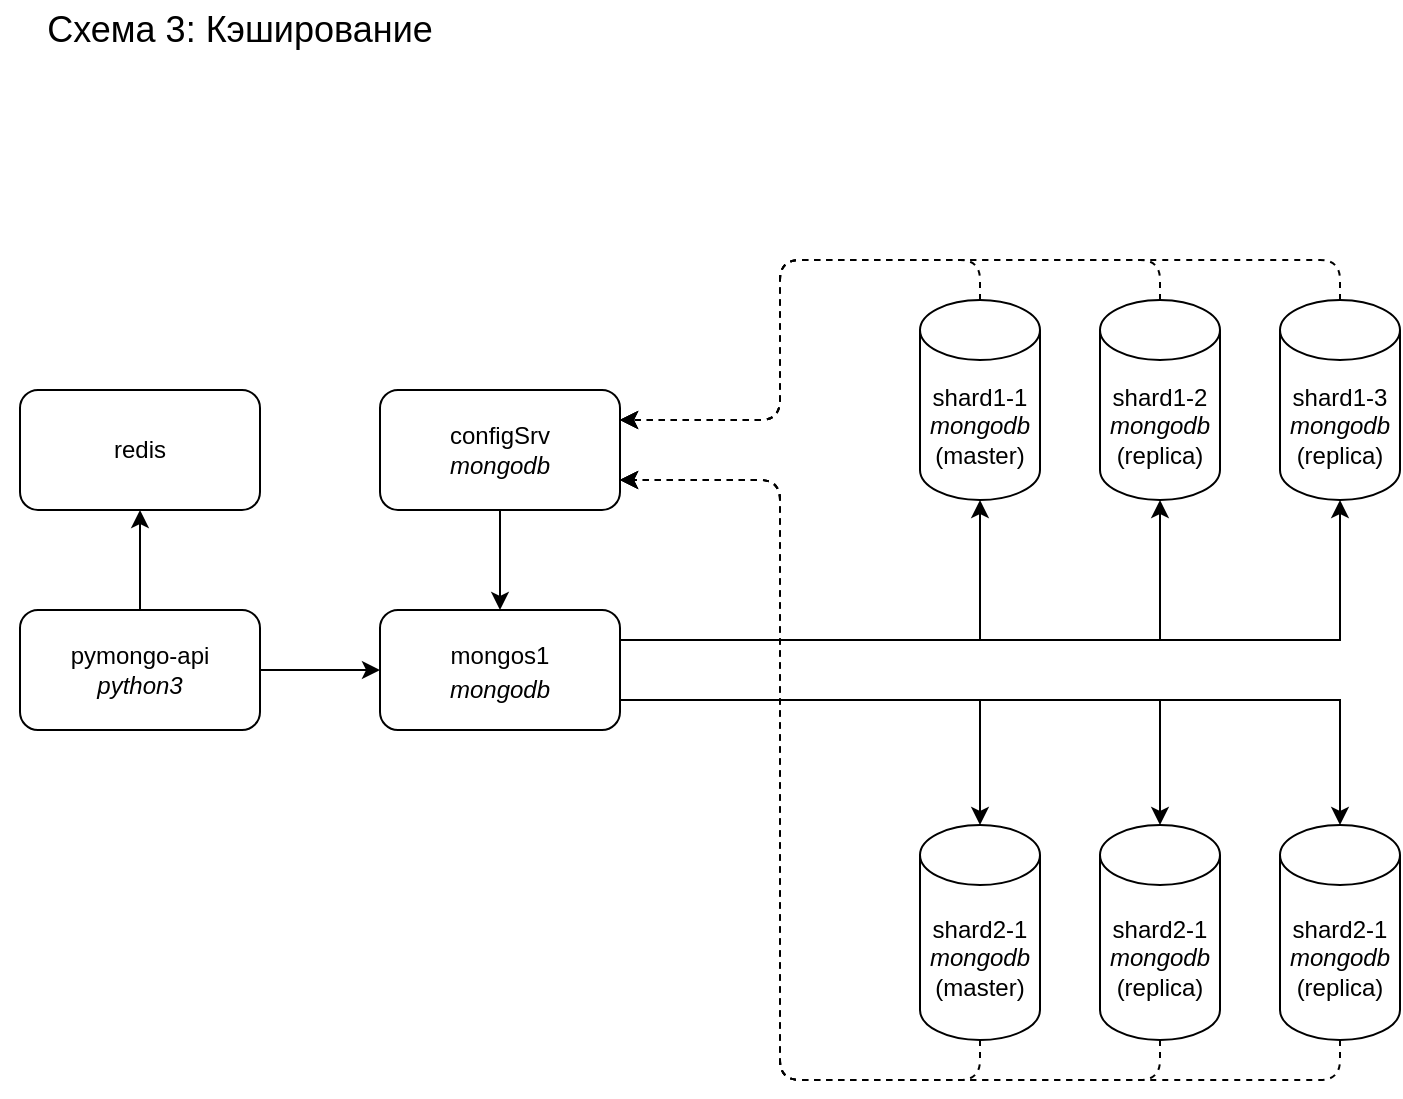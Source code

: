 <mxfile pages="2">
    <diagram id="isS5LTfEV-B5i4dPdamE" name="map3">
        <mxGraphModel dx="1640" dy="3731" grid="1" gridSize="10" guides="1" tooltips="1" connect="1" arrows="1" fold="1" page="1" pageScale="1" pageWidth="1654" pageHeight="1169" math="0" shadow="0">
            <root>
                <mxCell id="0"/>
                <mxCell id="1" parent="0"/>
                <mxCell id="21" style="edgeStyle=orthogonalEdgeStyle;html=1;entryX=1;entryY=0.75;entryDx=0;entryDy=0;dashed=1;exitX=0.5;exitY=1;exitDx=0;exitDy=0;exitPerimeter=0;" parent="1" source="26" target="30" edge="1">
                    <mxGeometry relative="1" as="geometry">
                        <mxPoint x="550" y="-877.5" as="sourcePoint"/>
                        <Array as="points">
                            <mxPoint x="520" y="-710"/>
                            <mxPoint x="420" y="-710"/>
                            <mxPoint x="420" y="-1010"/>
                        </Array>
                    </mxGeometry>
                </mxCell>
                <mxCell id="22" style="edgeStyle=orthogonalEdgeStyle;html=1;entryX=1;entryY=0.25;entryDx=0;entryDy=0;dashed=1;exitX=0.5;exitY=0;exitDx=0;exitDy=0;exitPerimeter=0;" parent="1" source="25" target="30" edge="1">
                    <mxGeometry relative="1" as="geometry">
                        <mxPoint x="620" y="-1161.5" as="sourcePoint"/>
                        <Array as="points">
                            <mxPoint x="520" y="-1120"/>
                            <mxPoint x="420" y="-1120"/>
                            <mxPoint x="420" y="-1040"/>
                        </Array>
                    </mxGeometry>
                </mxCell>
                <mxCell id="23" style="edgeStyle=orthogonalEdgeStyle;rounded=0;orthogonalLoop=1;jettySize=auto;html=1;exitX=1;exitY=0.5;exitDx=0;exitDy=0;entryX=0;entryY=0.5;entryDx=0;entryDy=0;" parent="1" source="24" edge="1">
                    <mxGeometry relative="1" as="geometry">
                        <mxPoint x="220" y="-915" as="targetPoint"/>
                    </mxGeometry>
                </mxCell>
                <mxCell id="47" style="edgeStyle=none;html=1;exitX=0.5;exitY=0;exitDx=0;exitDy=0;entryX=0.5;entryY=1;entryDx=0;entryDy=0;" parent="1" source="24" target="46" edge="1">
                    <mxGeometry relative="1" as="geometry"/>
                </mxCell>
                <mxCell id="24" value="pymongo-api&lt;br&gt;&lt;i&gt;python3&lt;/i&gt;" style="rounded=1;whiteSpace=wrap;html=1;" parent="1" vertex="1">
                    <mxGeometry x="40" y="-945" width="120" height="60" as="geometry"/>
                </mxCell>
                <mxCell id="25" value="shard1-1&lt;br&gt;&lt;i&gt;mongodb&lt;/i&gt;&lt;br&gt;(master)" style="shape=cylinder3;whiteSpace=wrap;html=1;boundedLbl=1;backgroundOutline=1;size=15;" parent="1" vertex="1">
                    <mxGeometry x="490" y="-1100" width="60" height="100" as="geometry"/>
                </mxCell>
                <mxCell id="26" value="shard2-1&lt;br&gt;&lt;i style=&quot;border-color: var(--border-color);&quot;&gt;mongodb&lt;br&gt;&lt;span style=&quot;font-style: normal;&quot;&gt;(master)&lt;/span&gt;&lt;br&gt;&lt;/i&gt;" style="shape=cylinder3;whiteSpace=wrap;html=1;boundedLbl=1;backgroundOutline=1;size=15;" parent="1" vertex="1">
                    <mxGeometry x="490" y="-837.5" width="60" height="107.5" as="geometry"/>
                </mxCell>
                <mxCell id="27" style="edgeStyle=orthogonalEdgeStyle;rounded=0;orthogonalLoop=1;jettySize=auto;html=1;exitX=1;exitY=0.25;exitDx=0;exitDy=0;" parent="1" source="31" target="25" edge="1">
                    <mxGeometry relative="1" as="geometry">
                        <mxPoint x="340" y="-930" as="sourcePoint"/>
                        <mxPoint x="620" y="-1134" as="targetPoint"/>
                        <Array as="points">
                            <mxPoint x="520" y="-930"/>
                        </Array>
                    </mxGeometry>
                </mxCell>
                <mxCell id="28" style="edgeStyle=orthogonalEdgeStyle;rounded=0;orthogonalLoop=1;jettySize=auto;html=1;exitX=1;exitY=0.75;exitDx=0;exitDy=0;entryX=0.5;entryY=0;entryDx=0;entryDy=0;entryPerimeter=0;" parent="1" source="31" target="26" edge="1">
                    <mxGeometry relative="1" as="geometry">
                        <mxPoint x="340" y="-900" as="sourcePoint"/>
                        <mxPoint x="550" y="-850" as="targetPoint"/>
                    </mxGeometry>
                </mxCell>
                <mxCell id="29" style="edgeStyle=orthogonalEdgeStyle;rounded=0;orthogonalLoop=1;jettySize=auto;html=1;exitX=0.5;exitY=1;exitDx=0;exitDy=0;" parent="1" source="30" target="31" edge="1">
                    <mxGeometry relative="1" as="geometry">
                        <mxPoint x="280" y="-945" as="targetPoint"/>
                    </mxGeometry>
                </mxCell>
                <mxCell id="30" value="configSrv&lt;br&gt;&lt;i style=&quot;border-color: var(--border-color);&quot;&gt;mongodb&lt;/i&gt;" style="rounded=1;whiteSpace=wrap;html=1;" parent="1" vertex="1">
                    <mxGeometry x="220" y="-1055" width="120" height="60" as="geometry"/>
                </mxCell>
                <mxCell id="34" style="edgeStyle=orthogonalEdgeStyle;html=1;exitX=1;exitY=0.25;exitDx=0;exitDy=0;entryX=0.5;entryY=1;entryDx=0;entryDy=0;entryPerimeter=0;jumpSize=6;rounded=0;strokeColor=default;" parent="1" source="31" target="32" edge="1">
                    <mxGeometry relative="1" as="geometry"/>
                </mxCell>
                <mxCell id="35" style="edgeStyle=orthogonalEdgeStyle;rounded=0;jumpSize=6;html=1;exitX=1;exitY=0.25;exitDx=0;exitDy=0;entryX=0.5;entryY=1;entryDx=0;entryDy=0;entryPerimeter=0;strokeColor=default;" parent="1" source="31" target="33" edge="1">
                    <mxGeometry relative="1" as="geometry"/>
                </mxCell>
                <mxCell id="38" style="edgeStyle=orthogonalEdgeStyle;rounded=0;jumpSize=6;html=1;exitX=1;exitY=0.75;exitDx=0;exitDy=0;entryX=0.5;entryY=0;entryDx=0;entryDy=0;entryPerimeter=0;strokeColor=default;" parent="1" source="31" target="36" edge="1">
                    <mxGeometry relative="1" as="geometry"/>
                </mxCell>
                <mxCell id="39" style="edgeStyle=orthogonalEdgeStyle;rounded=0;jumpSize=6;html=1;exitX=1;exitY=0.75;exitDx=0;exitDy=0;entryX=0.5;entryY=0;entryDx=0;entryDy=0;entryPerimeter=0;strokeColor=default;" parent="1" source="31" target="37" edge="1">
                    <mxGeometry relative="1" as="geometry"/>
                </mxCell>
                <mxCell id="31" value="&lt;div style=&quot;border-color: var(--border-color); background-color: rgb(255, 255, 255); line-height: 20px;&quot;&gt;&lt;font style=&quot;border-color: var(--border-color);&quot;&gt;mongos1&lt;/font&gt;&lt;/div&gt;&lt;i style=&quot;border-color: var(--border-color);&quot;&gt;mongodb&lt;/i&gt;" style="rounded=1;whiteSpace=wrap;html=1;" parent="1" vertex="1">
                    <mxGeometry x="220" y="-945" width="120" height="60" as="geometry"/>
                </mxCell>
                <mxCell id="40" style="edgeStyle=orthogonalEdgeStyle;rounded=1;jumpSize=6;html=1;exitX=0.5;exitY=0;exitDx=0;exitDy=0;exitPerimeter=0;strokeColor=default;dashed=1;" parent="1" source="32" edge="1">
                    <mxGeometry relative="1" as="geometry">
                        <mxPoint x="340.0" y="-1040" as="targetPoint"/>
                        <Array as="points">
                            <mxPoint x="610" y="-1120"/>
                            <mxPoint x="420" y="-1120"/>
                            <mxPoint x="420" y="-1040"/>
                        </Array>
                    </mxGeometry>
                </mxCell>
                <mxCell id="32" value="shard1-2&lt;br&gt;&lt;i&gt;mongodb&lt;/i&gt;&lt;br&gt;(replica)" style="shape=cylinder3;whiteSpace=wrap;html=1;boundedLbl=1;backgroundOutline=1;size=15;" parent="1" vertex="1">
                    <mxGeometry x="580" y="-1100" width="60" height="100" as="geometry"/>
                </mxCell>
                <mxCell id="41" style="edgeStyle=orthogonalEdgeStyle;rounded=1;jumpSize=6;html=1;exitX=0.5;exitY=0;exitDx=0;exitDy=0;exitPerimeter=0;dashed=1;strokeColor=default;" parent="1" source="33" edge="1">
                    <mxGeometry relative="1" as="geometry">
                        <mxPoint x="340.0" y="-1040" as="targetPoint"/>
                        <Array as="points">
                            <mxPoint x="700" y="-1120"/>
                            <mxPoint x="420" y="-1120"/>
                            <mxPoint x="420" y="-1040"/>
                        </Array>
                    </mxGeometry>
                </mxCell>
                <mxCell id="33" value="shard1-3&lt;br&gt;&lt;i&gt;mongodb&lt;br&gt;&lt;/i&gt;(replica)&lt;i&gt;&lt;br&gt;&lt;/i&gt;" style="shape=cylinder3;whiteSpace=wrap;html=1;boundedLbl=1;backgroundOutline=1;size=15;" parent="1" vertex="1">
                    <mxGeometry x="670" y="-1100" width="60" height="100" as="geometry"/>
                </mxCell>
                <mxCell id="42" style="edgeStyle=orthogonalEdgeStyle;rounded=1;jumpSize=6;html=1;exitX=0.5;exitY=1;exitDx=0;exitDy=0;exitPerimeter=0;dashed=1;strokeColor=default;" parent="1" source="36" edge="1">
                    <mxGeometry relative="1" as="geometry">
                        <mxPoint x="340.0" y="-1010.0" as="targetPoint"/>
                        <Array as="points">
                            <mxPoint x="610" y="-710"/>
                            <mxPoint x="420" y="-710"/>
                            <mxPoint x="420" y="-1010"/>
                        </Array>
                    </mxGeometry>
                </mxCell>
                <mxCell id="36" value="shard2-1&lt;br&gt;&lt;i style=&quot;border-color: var(--border-color);&quot;&gt;mongodb&lt;br&gt;&lt;span style=&quot;font-style: normal;&quot;&gt;(replica)&lt;/span&gt;&lt;br&gt;&lt;/i&gt;" style="shape=cylinder3;whiteSpace=wrap;html=1;boundedLbl=1;backgroundOutline=1;size=15;" parent="1" vertex="1">
                    <mxGeometry x="580" y="-837.5" width="60" height="107.5" as="geometry"/>
                </mxCell>
                <mxCell id="43" style="edgeStyle=orthogonalEdgeStyle;rounded=1;jumpSize=6;html=1;exitX=0.5;exitY=1;exitDx=0;exitDy=0;exitPerimeter=0;entryX=1;entryY=0.75;entryDx=0;entryDy=0;dashed=1;strokeColor=default;" parent="1" source="37" target="30" edge="1">
                    <mxGeometry relative="1" as="geometry">
                        <Array as="points">
                            <mxPoint x="700" y="-710"/>
                            <mxPoint x="420" y="-710"/>
                            <mxPoint x="420" y="-1010"/>
                        </Array>
                    </mxGeometry>
                </mxCell>
                <mxCell id="37" value="shard2-1&lt;br&gt;&lt;i style=&quot;border-color: var(--border-color);&quot;&gt;mongodb&lt;br&gt;&lt;span style=&quot;font-style: normal;&quot;&gt;(replica)&lt;/span&gt;&lt;br&gt;&lt;/i&gt;" style="shape=cylinder3;whiteSpace=wrap;html=1;boundedLbl=1;backgroundOutline=1;size=15;" parent="1" vertex="1">
                    <mxGeometry x="670" y="-837.5" width="60" height="107.5" as="geometry"/>
                </mxCell>
                <mxCell id="45" value="Схема 3: Кэширование" style="text;html=1;strokeColor=none;fillColor=none;align=center;verticalAlign=middle;whiteSpace=wrap;rounded=0;fontFamily=Helvetica;fontSize=18;" parent="1" vertex="1">
                    <mxGeometry x="30" y="-1250" width="240" height="30" as="geometry"/>
                </mxCell>
                <mxCell id="46" value="redis" style="rounded=1;whiteSpace=wrap;html=1;" parent="1" vertex="1">
                    <mxGeometry x="40" y="-1055" width="120" height="60" as="geometry"/>
                </mxCell>
            </root>
        </mxGraphModel>
    </diagram>
</mxfile>